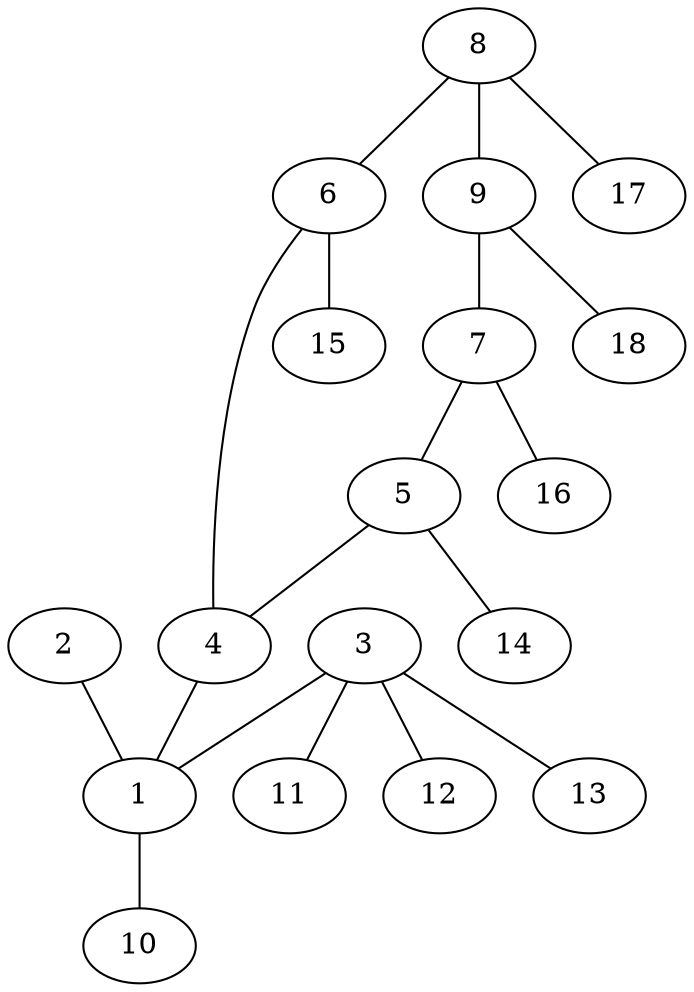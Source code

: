 graph molecule_873 {
	1	 [chem=C];
	10	 [chem=H];
	1 -- 10	 [valence=1];
	2	 [chem=Br];
	2 -- 1	 [valence=1];
	3	 [chem=C];
	3 -- 1	 [valence=1];
	11	 [chem=H];
	3 -- 11	 [valence=1];
	12	 [chem=H];
	3 -- 12	 [valence=1];
	13	 [chem=H];
	3 -- 13	 [valence=1];
	4	 [chem=C];
	4 -- 1	 [valence=1];
	5	 [chem=C];
	5 -- 4	 [valence=2];
	14	 [chem=H];
	5 -- 14	 [valence=1];
	6	 [chem=C];
	6 -- 4	 [valence=1];
	15	 [chem=H];
	6 -- 15	 [valence=1];
	7	 [chem=C];
	7 -- 5	 [valence=1];
	16	 [chem=H];
	7 -- 16	 [valence=1];
	8	 [chem=C];
	8 -- 6	 [valence=2];
	9	 [chem=C];
	8 -- 9	 [valence=1];
	17	 [chem=H];
	8 -- 17	 [valence=1];
	9 -- 7	 [valence=2];
	18	 [chem=H];
	9 -- 18	 [valence=1];
}
